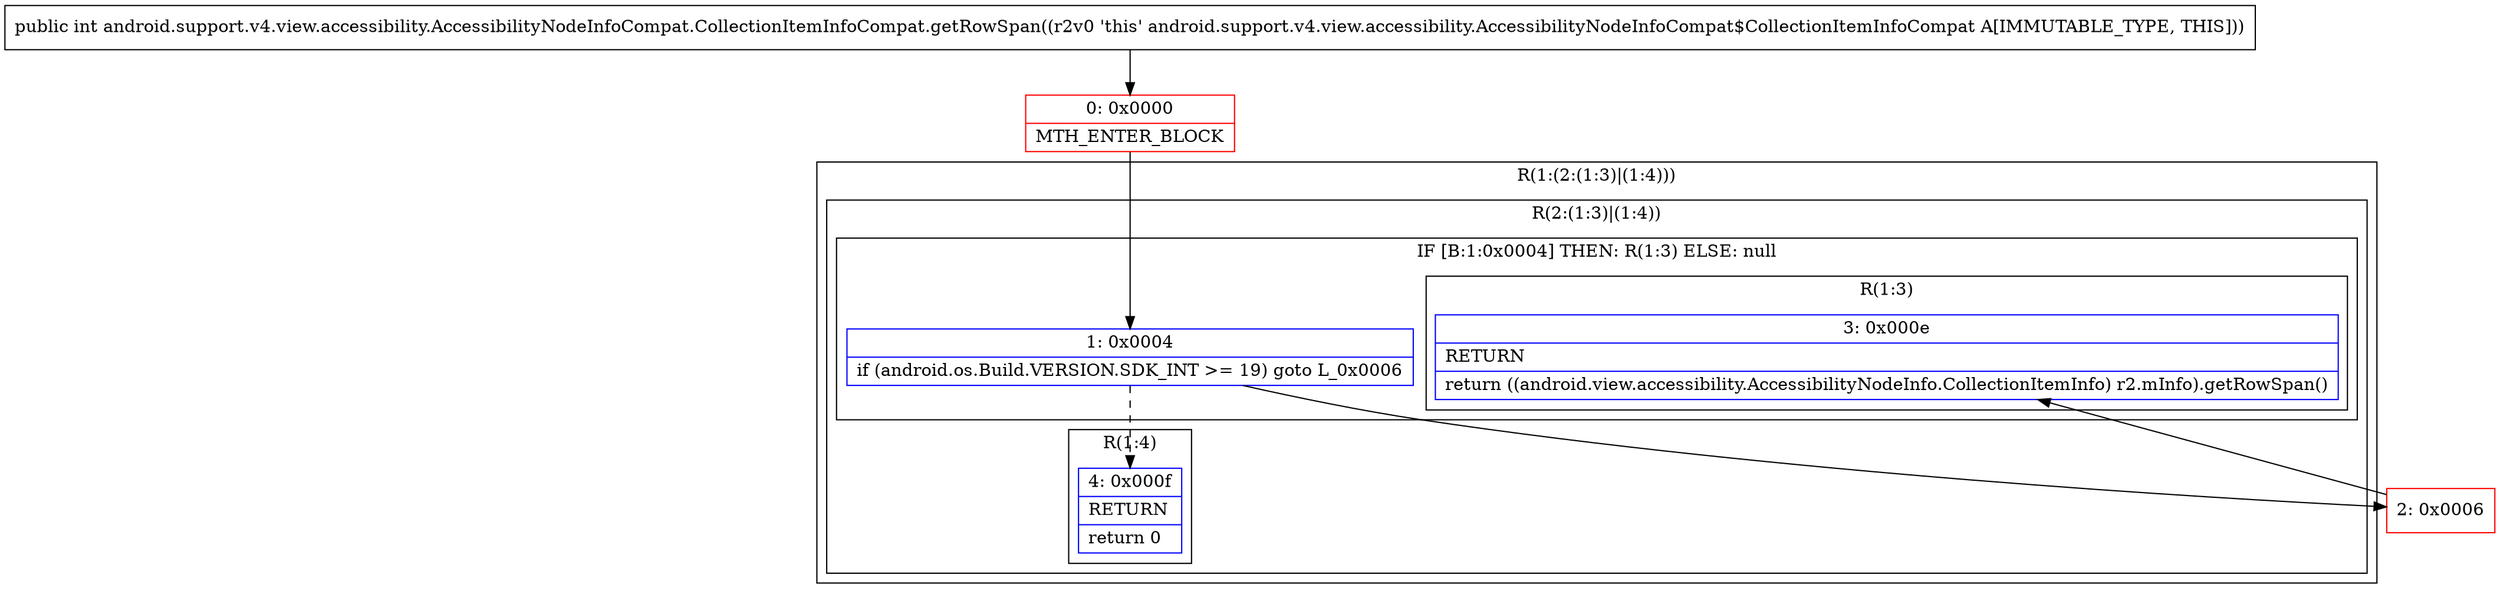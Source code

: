 digraph "CFG forandroid.support.v4.view.accessibility.AccessibilityNodeInfoCompat.CollectionItemInfoCompat.getRowSpan()I" {
subgraph cluster_Region_378912284 {
label = "R(1:(2:(1:3)|(1:4)))";
node [shape=record,color=blue];
subgraph cluster_Region_726201968 {
label = "R(2:(1:3)|(1:4))";
node [shape=record,color=blue];
subgraph cluster_IfRegion_351372501 {
label = "IF [B:1:0x0004] THEN: R(1:3) ELSE: null";
node [shape=record,color=blue];
Node_1 [shape=record,label="{1\:\ 0x0004|if (android.os.Build.VERSION.SDK_INT \>= 19) goto L_0x0006\l}"];
subgraph cluster_Region_1230141657 {
label = "R(1:3)";
node [shape=record,color=blue];
Node_3 [shape=record,label="{3\:\ 0x000e|RETURN\l|return ((android.view.accessibility.AccessibilityNodeInfo.CollectionItemInfo) r2.mInfo).getRowSpan()\l}"];
}
}
subgraph cluster_Region_1921800881 {
label = "R(1:4)";
node [shape=record,color=blue];
Node_4 [shape=record,label="{4\:\ 0x000f|RETURN\l|return 0\l}"];
}
}
}
Node_0 [shape=record,color=red,label="{0\:\ 0x0000|MTH_ENTER_BLOCK\l}"];
Node_2 [shape=record,color=red,label="{2\:\ 0x0006}"];
MethodNode[shape=record,label="{public int android.support.v4.view.accessibility.AccessibilityNodeInfoCompat.CollectionItemInfoCompat.getRowSpan((r2v0 'this' android.support.v4.view.accessibility.AccessibilityNodeInfoCompat$CollectionItemInfoCompat A[IMMUTABLE_TYPE, THIS])) }"];
MethodNode -> Node_0;
Node_1 -> Node_2;
Node_1 -> Node_4[style=dashed];
Node_0 -> Node_1;
Node_2 -> Node_3;
}

